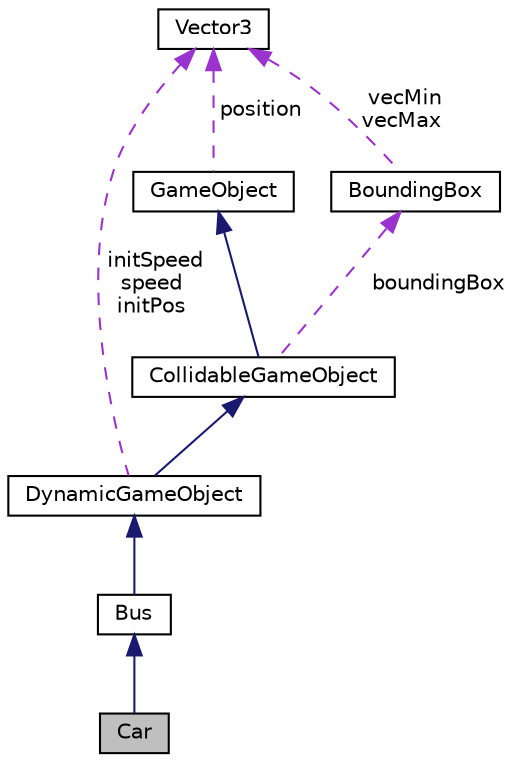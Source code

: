 digraph "Car"
{
  edge [fontname="Helvetica",fontsize="10",labelfontname="Helvetica",labelfontsize="10"];
  node [fontname="Helvetica",fontsize="10",shape=record];
  Node5 [label="Car",height=0.2,width=0.4,color="black", fillcolor="grey75", style="filled", fontcolor="black"];
  Node6 -> Node5 [dir="back",color="midnightblue",fontsize="10",style="solid"];
  Node6 [label="Bus",height=0.2,width=0.4,color="black", fillcolor="white", style="filled",URL="$class_bus.html"];
  Node7 -> Node6 [dir="back",color="midnightblue",fontsize="10",style="solid"];
  Node7 [label="DynamicGameObject",height=0.2,width=0.4,color="black", fillcolor="white", style="filled",URL="$class_dynamic_game_object.html"];
  Node8 -> Node7 [dir="back",color="midnightblue",fontsize="10",style="solid"];
  Node8 [label="CollidableGameObject",height=0.2,width=0.4,color="black", fillcolor="white", style="filled",URL="$class_collidable_game_object.html"];
  Node9 -> Node8 [dir="back",color="midnightblue",fontsize="10",style="solid"];
  Node9 [label="GameObject",height=0.2,width=0.4,color="black", fillcolor="white", style="filled",URL="$class_game_object.html"];
  Node10 -> Node9 [dir="back",color="darkorchid3",fontsize="10",style="dashed",label=" position" ];
  Node10 [label="Vector3",height=0.2,width=0.4,color="black", fillcolor="white", style="filled",URL="$class_vector3.html"];
  Node11 -> Node8 [dir="back",color="darkorchid3",fontsize="10",style="dashed",label=" boundingBox" ];
  Node11 [label="BoundingBox",height=0.2,width=0.4,color="black", fillcolor="white", style="filled",URL="$class_bounding_box.html"];
  Node10 -> Node11 [dir="back",color="darkorchid3",fontsize="10",style="dashed",label=" vecMin\nvecMax" ];
  Node10 -> Node7 [dir="back",color="darkorchid3",fontsize="10",style="dashed",label=" initSpeed\nspeed\ninitPos" ];
}
